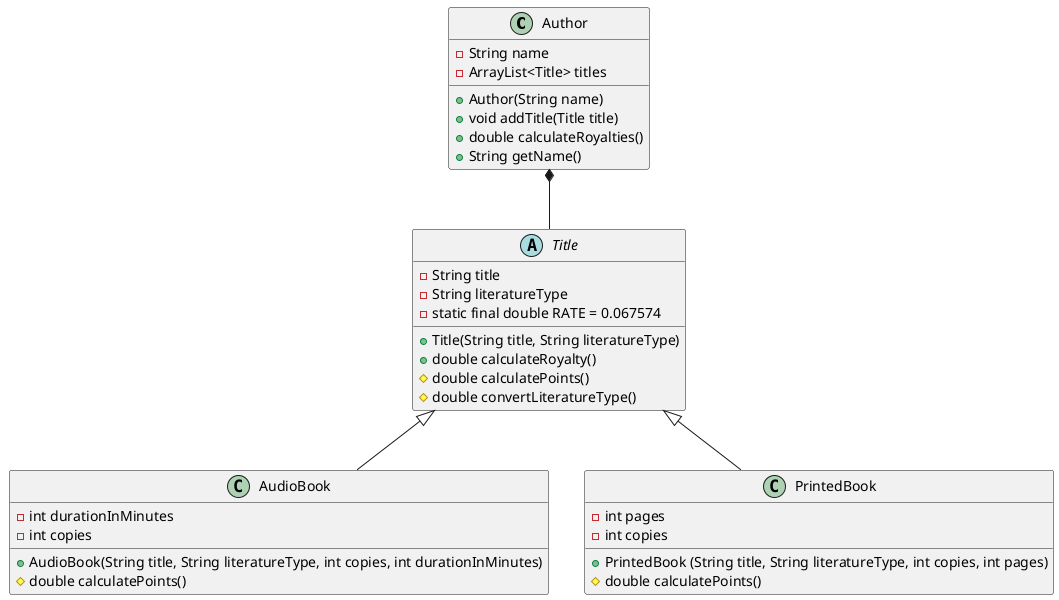 @startuml
'https://plantuml.com/class-diagram


class Author{
- String name
- ArrayList<Title> titles
+ Author(String name)
+ void addTitle(Title title)
+ double calculateRoyalties()
+ String getName()
}
abstract class Title{
- String title
- String literatureType
- static final double RATE = 0.067574
+ Title(String title, String literatureType)
+ double calculateRoyalty()
# double calculatePoints()
# double convertLiteratureType()
}
class AudioBook{
- int durationInMinutes
- int copies
+ AudioBook(String title, String literatureType, int copies, int durationInMinutes)
# double calculatePoints()
}
class PrintedBook{
- int pages
- int copies
+ PrintedBook (String title, String literatureType, int copies, int pages)
# double calculatePoints()
}
Author*--Title
Title<|--AudioBook
Title<|--PrintedBook


@enduml